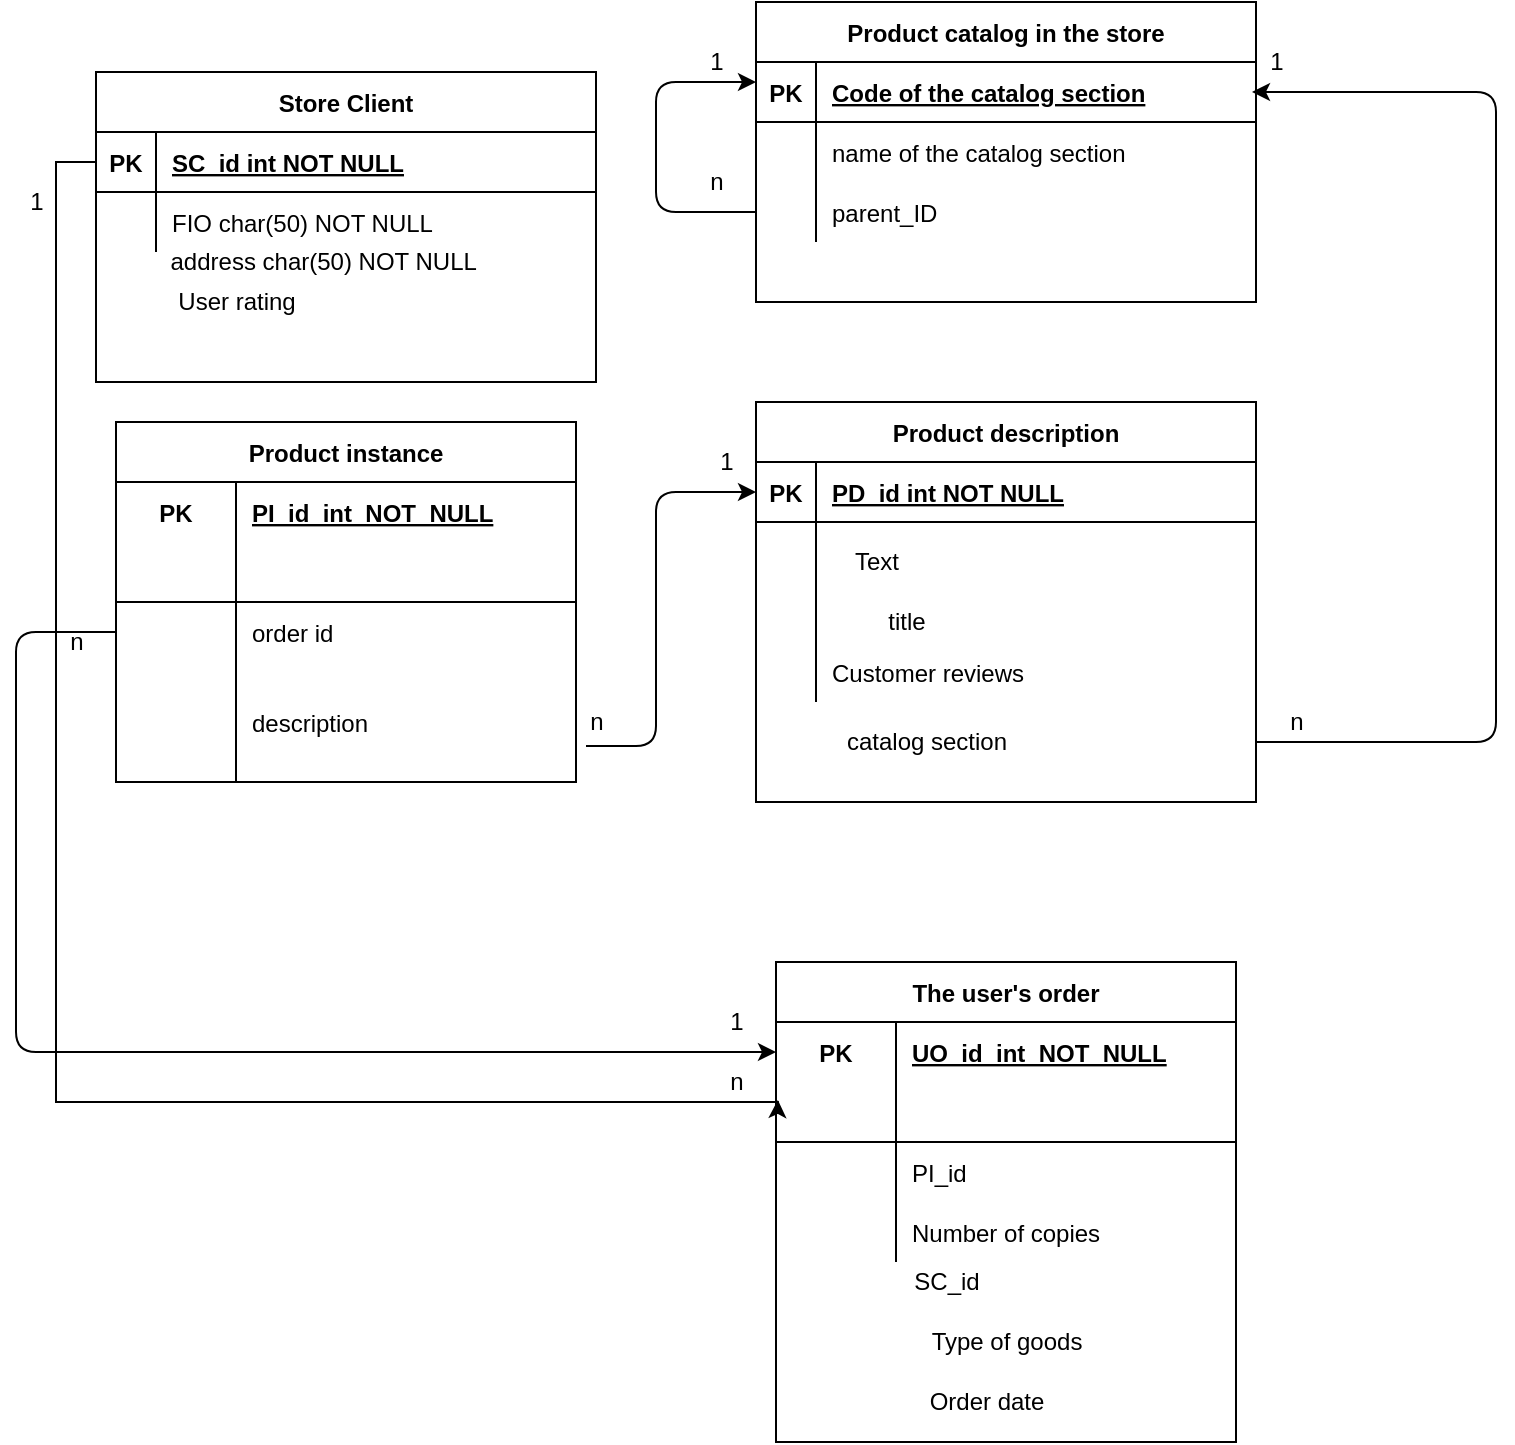 <mxfile version="13.10.1" type="github"><diagram id="R2lEEEUBdFMjLlhIrx00" name="Page-1"><mxGraphModel dx="868" dy="466" grid="1" gridSize="10" guides="1" tooltips="1" connect="1" arrows="1" fold="1" page="1" pageScale="1" pageWidth="850" pageHeight="1100" math="0" shadow="0" extFonts="Permanent Marker^https://fonts.googleapis.com/css?family=Permanent+Marker"><root><mxCell id="0"/><mxCell id="1" parent="0"/><mxCell id="C-vyLk0tnHw3VtMMgP7b-2" value="Product catalog in the store" style="shape=table;startSize=30;container=1;collapsible=1;childLayout=tableLayout;fixedRows=1;rowLines=0;fontStyle=1;align=center;resizeLast=1;" parent="1" vertex="1"><mxGeometry x="450" y="90" width="250" height="150" as="geometry"/></mxCell><mxCell id="C-vyLk0tnHw3VtMMgP7b-3" value="" style="shape=partialRectangle;collapsible=0;dropTarget=0;pointerEvents=0;fillColor=none;points=[[0,0.5],[1,0.5]];portConstraint=eastwest;top=0;left=0;right=0;bottom=1;" parent="C-vyLk0tnHw3VtMMgP7b-2" vertex="1"><mxGeometry y="30" width="250" height="30" as="geometry"/></mxCell><mxCell id="C-vyLk0tnHw3VtMMgP7b-4" value="PK" style="shape=partialRectangle;overflow=hidden;connectable=0;fillColor=none;top=0;left=0;bottom=0;right=0;fontStyle=1;" parent="C-vyLk0tnHw3VtMMgP7b-3" vertex="1"><mxGeometry width="30" height="30" as="geometry"/></mxCell><mxCell id="C-vyLk0tnHw3VtMMgP7b-5" value="Code of the catalog section" style="shape=partialRectangle;overflow=hidden;connectable=0;fillColor=none;top=0;left=0;bottom=0;right=0;align=left;spacingLeft=6;fontStyle=5;" parent="C-vyLk0tnHw3VtMMgP7b-3" vertex="1"><mxGeometry x="30" width="220" height="30" as="geometry"/></mxCell><mxCell id="C-vyLk0tnHw3VtMMgP7b-6" value="" style="shape=partialRectangle;collapsible=0;dropTarget=0;pointerEvents=0;fillColor=none;points=[[0,0.5],[1,0.5]];portConstraint=eastwest;top=0;left=0;right=0;bottom=0;" parent="C-vyLk0tnHw3VtMMgP7b-2" vertex="1"><mxGeometry y="60" width="250" height="30" as="geometry"/></mxCell><mxCell id="C-vyLk0tnHw3VtMMgP7b-7" value="" style="shape=partialRectangle;overflow=hidden;connectable=0;fillColor=none;top=0;left=0;bottom=0;right=0;" parent="C-vyLk0tnHw3VtMMgP7b-6" vertex="1"><mxGeometry width="30" height="30" as="geometry"/></mxCell><mxCell id="C-vyLk0tnHw3VtMMgP7b-8" value="name of the catalog section" style="shape=partialRectangle;overflow=hidden;connectable=0;fillColor=none;top=0;left=0;bottom=0;right=0;align=left;spacingLeft=6;" parent="C-vyLk0tnHw3VtMMgP7b-6" vertex="1"><mxGeometry x="30" width="220" height="30" as="geometry"/></mxCell><mxCell id="C-vyLk0tnHw3VtMMgP7b-9" value="" style="shape=partialRectangle;collapsible=0;dropTarget=0;pointerEvents=0;fillColor=none;points=[[0,0.5],[1,0.5]];portConstraint=eastwest;top=0;left=0;right=0;bottom=0;" parent="C-vyLk0tnHw3VtMMgP7b-2" vertex="1"><mxGeometry y="90" width="250" height="30" as="geometry"/></mxCell><mxCell id="C-vyLk0tnHw3VtMMgP7b-10" value="" style="shape=partialRectangle;overflow=hidden;connectable=0;fillColor=none;top=0;left=0;bottom=0;right=0;" parent="C-vyLk0tnHw3VtMMgP7b-9" vertex="1"><mxGeometry width="30" height="30" as="geometry"/></mxCell><mxCell id="C-vyLk0tnHw3VtMMgP7b-11" value="parent_ID" style="shape=partialRectangle;overflow=hidden;connectable=0;fillColor=none;top=0;left=0;bottom=0;right=0;align=left;spacingLeft=6;" parent="C-vyLk0tnHw3VtMMgP7b-9" vertex="1"><mxGeometry x="30" width="220" height="30" as="geometry"/></mxCell><mxCell id="C-vyLk0tnHw3VtMMgP7b-13" value="Product description" style="shape=table;startSize=30;container=1;collapsible=1;childLayout=tableLayout;fixedRows=1;rowLines=0;fontStyle=1;align=center;resizeLast=1;" parent="1" vertex="1"><mxGeometry x="450" y="290" width="250" height="200" as="geometry"/></mxCell><mxCell id="C-vyLk0tnHw3VtMMgP7b-14" value="" style="shape=partialRectangle;collapsible=0;dropTarget=0;pointerEvents=0;fillColor=none;points=[[0,0.5],[1,0.5]];portConstraint=eastwest;top=0;left=0;right=0;bottom=1;" parent="C-vyLk0tnHw3VtMMgP7b-13" vertex="1"><mxGeometry y="30" width="250" height="30" as="geometry"/></mxCell><mxCell id="C-vyLk0tnHw3VtMMgP7b-15" value="PK" style="shape=partialRectangle;overflow=hidden;connectable=0;fillColor=none;top=0;left=0;bottom=0;right=0;fontStyle=1;" parent="C-vyLk0tnHw3VtMMgP7b-14" vertex="1"><mxGeometry width="30" height="30" as="geometry"/></mxCell><mxCell id="C-vyLk0tnHw3VtMMgP7b-16" value="PD_id int NOT NULL " style="shape=partialRectangle;overflow=hidden;connectable=0;fillColor=none;top=0;left=0;bottom=0;right=0;align=left;spacingLeft=6;fontStyle=5;" parent="C-vyLk0tnHw3VtMMgP7b-14" vertex="1"><mxGeometry x="30" width="220" height="30" as="geometry"/></mxCell><mxCell id="C-vyLk0tnHw3VtMMgP7b-17" value="" style="shape=partialRectangle;collapsible=0;dropTarget=0;pointerEvents=0;fillColor=none;points=[[0,0.5],[1,0.5]];portConstraint=eastwest;top=0;left=0;right=0;bottom=0;" parent="C-vyLk0tnHw3VtMMgP7b-13" vertex="1"><mxGeometry y="60" width="250" height="60" as="geometry"/></mxCell><mxCell id="C-vyLk0tnHw3VtMMgP7b-18" value="" style="shape=partialRectangle;overflow=hidden;connectable=0;fillColor=none;top=0;left=0;bottom=0;right=0;" parent="C-vyLk0tnHw3VtMMgP7b-17" vertex="1"><mxGeometry width="30" height="60" as="geometry"/></mxCell><mxCell id="C-vyLk0tnHw3VtMMgP7b-19" value="" style="shape=partialRectangle;overflow=hidden;connectable=0;fillColor=none;top=0;left=0;bottom=0;right=0;align=left;spacingLeft=6;" parent="C-vyLk0tnHw3VtMMgP7b-17" vertex="1"><mxGeometry x="30" width="220" height="60" as="geometry"/></mxCell><mxCell id="C-vyLk0tnHw3VtMMgP7b-20" value="" style="shape=partialRectangle;collapsible=0;dropTarget=0;pointerEvents=0;fillColor=none;points=[[0,0.5],[1,0.5]];portConstraint=eastwest;top=0;left=0;right=0;bottom=0;" parent="C-vyLk0tnHw3VtMMgP7b-13" vertex="1"><mxGeometry y="120" width="250" height="30" as="geometry"/></mxCell><mxCell id="C-vyLk0tnHw3VtMMgP7b-21" value="" style="shape=partialRectangle;overflow=hidden;connectable=0;fillColor=none;top=0;left=0;bottom=0;right=0;" parent="C-vyLk0tnHw3VtMMgP7b-20" vertex="1"><mxGeometry width="30" height="30" as="geometry"/></mxCell><mxCell id="C-vyLk0tnHw3VtMMgP7b-22" value="Customer reviews" style="shape=partialRectangle;overflow=hidden;connectable=0;fillColor=none;top=0;left=0;bottom=0;right=0;align=left;spacingLeft=6;" parent="C-vyLk0tnHw3VtMMgP7b-20" vertex="1"><mxGeometry x="30" width="220" height="30" as="geometry"/></mxCell><mxCell id="C-vyLk0tnHw3VtMMgP7b-23" value="Store Client" style="shape=table;startSize=30;container=1;collapsible=1;childLayout=tableLayout;fixedRows=1;rowLines=0;fontStyle=1;align=center;resizeLast=1;" parent="1" vertex="1"><mxGeometry x="120" y="125" width="250" height="155" as="geometry"/></mxCell><mxCell id="C-vyLk0tnHw3VtMMgP7b-24" value="" style="shape=partialRectangle;collapsible=0;dropTarget=0;pointerEvents=0;fillColor=none;points=[[0,0.5],[1,0.5]];portConstraint=eastwest;top=0;left=0;right=0;bottom=1;" parent="C-vyLk0tnHw3VtMMgP7b-23" vertex="1"><mxGeometry y="30" width="250" height="30" as="geometry"/></mxCell><mxCell id="C-vyLk0tnHw3VtMMgP7b-25" value="PK" style="shape=partialRectangle;overflow=hidden;connectable=0;fillColor=none;top=0;left=0;bottom=0;right=0;fontStyle=1;" parent="C-vyLk0tnHw3VtMMgP7b-24" vertex="1"><mxGeometry width="30" height="30" as="geometry"/></mxCell><mxCell id="C-vyLk0tnHw3VtMMgP7b-26" value="SC_id int NOT NULL " style="shape=partialRectangle;overflow=hidden;connectable=0;fillColor=none;top=0;left=0;bottom=0;right=0;align=left;spacingLeft=6;fontStyle=5;" parent="C-vyLk0tnHw3VtMMgP7b-24" vertex="1"><mxGeometry x="30" width="220" height="30" as="geometry"/></mxCell><mxCell id="C-vyLk0tnHw3VtMMgP7b-27" value="" style="shape=partialRectangle;collapsible=0;dropTarget=0;pointerEvents=0;fillColor=none;points=[[0,0.5],[1,0.5]];portConstraint=eastwest;top=0;left=0;right=0;bottom=0;" parent="C-vyLk0tnHw3VtMMgP7b-23" vertex="1"><mxGeometry y="60" width="250" height="30" as="geometry"/></mxCell><mxCell id="C-vyLk0tnHw3VtMMgP7b-28" value="" style="shape=partialRectangle;overflow=hidden;connectable=0;fillColor=none;top=0;left=0;bottom=0;right=0;" parent="C-vyLk0tnHw3VtMMgP7b-27" vertex="1"><mxGeometry width="30" height="30" as="geometry"/></mxCell><mxCell id="C-vyLk0tnHw3VtMMgP7b-29" value="FIO char(50) NOT NULL" style="shape=partialRectangle;overflow=hidden;connectable=0;fillColor=none;top=0;left=0;bottom=0;right=0;align=left;spacingLeft=6;" parent="C-vyLk0tnHw3VtMMgP7b-27" vertex="1"><mxGeometry x="30" width="220" height="30" as="geometry"/></mxCell><mxCell id="X3OVvvddGoi0neVBCTq2-1" value="Product instance" style="shape=table;startSize=30;container=1;collapsible=1;childLayout=tableLayout;fixedRows=1;rowLines=0;fontStyle=1;align=center;resizeLast=1;" parent="1" vertex="1"><mxGeometry x="130" y="300" width="230" height="180" as="geometry"/></mxCell><mxCell id="X3OVvvddGoi0neVBCTq2-2" value="" style="shape=partialRectangle;collapsible=0;dropTarget=0;pointerEvents=0;fillColor=none;top=0;left=0;bottom=0;right=0;points=[[0,0.5],[1,0.5]];portConstraint=eastwest;" parent="X3OVvvddGoi0neVBCTq2-1" vertex="1"><mxGeometry y="30" width="230" height="30" as="geometry"/></mxCell><mxCell id="X3OVvvddGoi0neVBCTq2-3" value="PK" style="shape=partialRectangle;connectable=0;fillColor=none;top=0;left=0;bottom=0;right=0;fontStyle=1;overflow=hidden;" parent="X3OVvvddGoi0neVBCTq2-2" vertex="1"><mxGeometry width="60" height="30" as="geometry"/></mxCell><mxCell id="X3OVvvddGoi0neVBCTq2-4" value="PI_id_int_NOT_NULL" style="shape=partialRectangle;connectable=0;fillColor=none;top=0;left=0;bottom=0;right=0;align=left;spacingLeft=6;fontStyle=5;overflow=hidden;" parent="X3OVvvddGoi0neVBCTq2-2" vertex="1"><mxGeometry x="60" width="170" height="30" as="geometry"/></mxCell><mxCell id="X3OVvvddGoi0neVBCTq2-5" value="" style="shape=partialRectangle;collapsible=0;dropTarget=0;pointerEvents=0;fillColor=none;top=0;left=0;bottom=1;right=0;points=[[0,0.5],[1,0.5]];portConstraint=eastwest;" parent="X3OVvvddGoi0neVBCTq2-1" vertex="1"><mxGeometry y="60" width="230" height="30" as="geometry"/></mxCell><mxCell id="X3OVvvddGoi0neVBCTq2-6" value="" style="shape=partialRectangle;connectable=0;fillColor=none;top=0;left=0;bottom=0;right=0;fontStyle=1;overflow=hidden;" parent="X3OVvvddGoi0neVBCTq2-5" vertex="1"><mxGeometry width="60" height="30" as="geometry"/></mxCell><mxCell id="X3OVvvddGoi0neVBCTq2-7" value="" style="shape=partialRectangle;connectable=0;fillColor=none;top=0;left=0;bottom=0;right=0;align=left;spacingLeft=6;fontStyle=5;overflow=hidden;" parent="X3OVvvddGoi0neVBCTq2-5" vertex="1"><mxGeometry x="60" width="170" height="30" as="geometry"/></mxCell><mxCell id="X3OVvvddGoi0neVBCTq2-8" value="" style="shape=partialRectangle;collapsible=0;dropTarget=0;pointerEvents=0;fillColor=none;top=0;left=0;bottom=0;right=0;points=[[0,0.5],[1,0.5]];portConstraint=eastwest;" parent="X3OVvvddGoi0neVBCTq2-1" vertex="1"><mxGeometry y="90" width="230" height="30" as="geometry"/></mxCell><mxCell id="X3OVvvddGoi0neVBCTq2-9" value="" style="shape=partialRectangle;connectable=0;fillColor=none;top=0;left=0;bottom=0;right=0;editable=1;overflow=hidden;" parent="X3OVvvddGoi0neVBCTq2-8" vertex="1"><mxGeometry width="60" height="30" as="geometry"/></mxCell><mxCell id="X3OVvvddGoi0neVBCTq2-10" value="order id" style="shape=partialRectangle;connectable=0;fillColor=none;top=0;left=0;bottom=0;right=0;align=left;spacingLeft=6;overflow=hidden;" parent="X3OVvvddGoi0neVBCTq2-8" vertex="1"><mxGeometry x="60" width="170" height="30" as="geometry"/></mxCell><mxCell id="X3OVvvddGoi0neVBCTq2-11" value="" style="shape=partialRectangle;collapsible=0;dropTarget=0;pointerEvents=0;fillColor=none;top=0;left=0;bottom=0;right=0;points=[[0,0.5],[1,0.5]];portConstraint=eastwest;" parent="X3OVvvddGoi0neVBCTq2-1" vertex="1"><mxGeometry y="120" width="230" height="60" as="geometry"/></mxCell><mxCell id="X3OVvvddGoi0neVBCTq2-12" value="" style="shape=partialRectangle;connectable=0;fillColor=none;top=0;left=0;bottom=0;right=0;editable=1;overflow=hidden;" parent="X3OVvvddGoi0neVBCTq2-11" vertex="1"><mxGeometry width="60" height="60" as="geometry"/></mxCell><mxCell id="X3OVvvddGoi0neVBCTq2-13" value="description" style="shape=partialRectangle;connectable=0;fillColor=none;top=0;left=0;bottom=0;right=0;align=left;spacingLeft=6;overflow=hidden;" parent="X3OVvvddGoi0neVBCTq2-11" vertex="1"><mxGeometry x="60" width="170" height="60" as="geometry"/></mxCell><mxCell id="X3OVvvddGoi0neVBCTq2-14" value="The user's order" style="shape=table;startSize=30;container=1;collapsible=1;childLayout=tableLayout;fixedRows=1;rowLines=0;fontStyle=1;align=center;resizeLast=1;" parent="1" vertex="1"><mxGeometry x="460" y="570" width="230" height="240" as="geometry"/></mxCell><mxCell id="X3OVvvddGoi0neVBCTq2-15" value="" style="shape=partialRectangle;collapsible=0;dropTarget=0;pointerEvents=0;fillColor=none;top=0;left=0;bottom=0;right=0;points=[[0,0.5],[1,0.5]];portConstraint=eastwest;" parent="X3OVvvddGoi0neVBCTq2-14" vertex="1"><mxGeometry y="30" width="230" height="30" as="geometry"/></mxCell><mxCell id="X3OVvvddGoi0neVBCTq2-16" value="PK" style="shape=partialRectangle;connectable=0;fillColor=none;top=0;left=0;bottom=0;right=0;fontStyle=1;overflow=hidden;" parent="X3OVvvddGoi0neVBCTq2-15" vertex="1"><mxGeometry width="60" height="30" as="geometry"/></mxCell><mxCell id="X3OVvvddGoi0neVBCTq2-17" value="UO_id_int_NOT_NULL" style="shape=partialRectangle;connectable=0;fillColor=none;top=0;left=0;bottom=0;right=0;align=left;spacingLeft=6;fontStyle=5;overflow=hidden;" parent="X3OVvvddGoi0neVBCTq2-15" vertex="1"><mxGeometry x="60" width="170" height="30" as="geometry"/></mxCell><mxCell id="X3OVvvddGoi0neVBCTq2-18" value="" style="shape=partialRectangle;collapsible=0;dropTarget=0;pointerEvents=0;fillColor=none;top=0;left=0;bottom=1;right=0;points=[[0,0.5],[1,0.5]];portConstraint=eastwest;" parent="X3OVvvddGoi0neVBCTq2-14" vertex="1"><mxGeometry y="60" width="230" height="30" as="geometry"/></mxCell><mxCell id="X3OVvvddGoi0neVBCTq2-19" value="" style="shape=partialRectangle;connectable=0;fillColor=none;top=0;left=0;bottom=0;right=0;fontStyle=1;overflow=hidden;" parent="X3OVvvddGoi0neVBCTq2-18" vertex="1"><mxGeometry width="60" height="30" as="geometry"/></mxCell><mxCell id="X3OVvvddGoi0neVBCTq2-20" value="" style="shape=partialRectangle;connectable=0;fillColor=none;top=0;left=0;bottom=0;right=0;align=left;spacingLeft=6;fontStyle=5;overflow=hidden;" parent="X3OVvvddGoi0neVBCTq2-18" vertex="1"><mxGeometry x="60" width="170" height="30" as="geometry"/></mxCell><mxCell id="X3OVvvddGoi0neVBCTq2-21" value="" style="shape=partialRectangle;collapsible=0;dropTarget=0;pointerEvents=0;fillColor=none;top=0;left=0;bottom=0;right=0;points=[[0,0.5],[1,0.5]];portConstraint=eastwest;" parent="X3OVvvddGoi0neVBCTq2-14" vertex="1"><mxGeometry y="90" width="230" height="30" as="geometry"/></mxCell><mxCell id="X3OVvvddGoi0neVBCTq2-22" value="" style="shape=partialRectangle;connectable=0;fillColor=none;top=0;left=0;bottom=0;right=0;editable=1;overflow=hidden;" parent="X3OVvvddGoi0neVBCTq2-21" vertex="1"><mxGeometry width="60" height="30" as="geometry"/></mxCell><mxCell id="X3OVvvddGoi0neVBCTq2-23" value="PI_id" style="shape=partialRectangle;connectable=0;fillColor=none;top=0;left=0;bottom=0;right=0;align=left;spacingLeft=6;overflow=hidden;" parent="X3OVvvddGoi0neVBCTq2-21" vertex="1"><mxGeometry x="60" width="170" height="30" as="geometry"/></mxCell><mxCell id="X3OVvvddGoi0neVBCTq2-24" value="" style="shape=partialRectangle;collapsible=0;dropTarget=0;pointerEvents=0;fillColor=none;top=0;left=0;bottom=0;right=0;points=[[0,0.5],[1,0.5]];portConstraint=eastwest;" parent="X3OVvvddGoi0neVBCTq2-14" vertex="1"><mxGeometry y="120" width="230" height="30" as="geometry"/></mxCell><mxCell id="X3OVvvddGoi0neVBCTq2-25" value="" style="shape=partialRectangle;connectable=0;fillColor=none;top=0;left=0;bottom=0;right=0;editable=1;overflow=hidden;" parent="X3OVvvddGoi0neVBCTq2-24" vertex="1"><mxGeometry width="60" height="30" as="geometry"/></mxCell><mxCell id="X3OVvvddGoi0neVBCTq2-26" value="Number of copies" style="shape=partialRectangle;connectable=0;fillColor=none;top=0;left=0;bottom=0;right=0;align=left;spacingLeft=6;overflow=hidden;" parent="X3OVvvddGoi0neVBCTq2-24" vertex="1"><mxGeometry x="60" width="170" height="30" as="geometry"/></mxCell><mxCell id="X3OVvvddGoi0neVBCTq2-27" value="&amp;nbsp;&amp;nbsp;&amp;nbsp;&amp;nbsp;&amp;nbsp;&amp;nbsp;&amp;nbsp;&amp;nbsp;&amp;nbsp;&amp;nbsp;&amp;nbsp;&amp;nbsp;&amp;nbsp;&amp;nbsp;&amp;nbsp;&amp;nbsp;&amp;nbsp;&amp;nbsp;&amp;nbsp; address char(50) NOT NULL" style="text;html=1;align=center;verticalAlign=middle;resizable=0;points=[];autosize=1;" parent="1" vertex="1"><mxGeometry x="80" y="210" width="240" height="20" as="geometry"/></mxCell><mxCell id="X3OVvvddGoi0neVBCTq2-28" value="Order date" style="text;html=1;align=center;verticalAlign=middle;resizable=0;points=[];autosize=1;" parent="1" vertex="1"><mxGeometry x="530" y="780" width="70" height="20" as="geometry"/></mxCell><mxCell id="X3OVvvddGoi0neVBCTq2-29" value="User rating" style="text;html=1;align=center;verticalAlign=middle;resizable=0;points=[];autosize=1;" parent="1" vertex="1"><mxGeometry x="155" y="230" width="70" height="20" as="geometry"/></mxCell><mxCell id="X3OVvvddGoi0neVBCTq2-30" value="" style="edgeStyle=elbowEdgeStyle;elbow=horizontal;endArrow=classic;html=1;exitX=0.25;exitY=1.1;exitDx=0;exitDy=0;entryX=0;entryY=0.5;entryDx=0;entryDy=0;exitPerimeter=0;" parent="1" source="X3OVvvddGoi0neVBCTq2-45" target="C-vyLk0tnHw3VtMMgP7b-14" edge="1"><mxGeometry width="50" height="50" relative="1" as="geometry"><mxPoint x="350" y="410" as="sourcePoint"/><mxPoint x="450" y="420" as="targetPoint"/><Array as="points"><mxPoint x="400" y="345"/><mxPoint x="390" y="270"/></Array></mxGeometry></mxCell><mxCell id="X3OVvvddGoi0neVBCTq2-31" value="&amp;nbsp;&amp;nbsp;&amp;nbsp;&amp;nbsp;&amp;nbsp; SC_id" style="text;html=1;align=center;verticalAlign=middle;resizable=0;points=[];autosize=1;" parent="1" vertex="1"><mxGeometry x="500" y="720" width="70" height="20" as="geometry"/></mxCell><mxCell id="X3OVvvddGoi0neVBCTq2-32" value="" style="edgeStyle=elbowEdgeStyle;elbow=horizontal;endArrow=classic;html=1;entryX=-0.1;entryY=1.25;entryDx=0;entryDy=0;entryPerimeter=0;" parent="1" target="X3OVvvddGoi0neVBCTq2-41" edge="1"><mxGeometry width="50" height="50" relative="1" as="geometry"><mxPoint x="700" y="460" as="sourcePoint"/><mxPoint x="730" y="270" as="targetPoint"/><Array as="points"><mxPoint x="820" y="320"/></Array></mxGeometry></mxCell><mxCell id="X3OVvvddGoi0neVBCTq2-33" style="edgeStyle=orthogonalEdgeStyle;rounded=0;orthogonalLoop=1;jettySize=auto;html=1;exitX=0;exitY=0.5;exitDx=0;exitDy=0;entryX=0.004;entryY=0.3;entryDx=0;entryDy=0;entryPerimeter=0;" parent="1" source="C-vyLk0tnHw3VtMMgP7b-24" edge="1" target="X3OVvvddGoi0neVBCTq2-18"><mxGeometry relative="1" as="geometry"><mxPoint x="460" y="730" as="targetPoint"/><Array as="points"><mxPoint x="100" y="170"/><mxPoint x="100" y="640"/></Array></mxGeometry></mxCell><mxCell id="X3OVvvddGoi0neVBCTq2-34" value="1" style="text;html=1;align=center;verticalAlign=middle;resizable=0;points=[];autosize=1;" parent="1" vertex="1"><mxGeometry x="80" y="180" width="20" height="20" as="geometry"/></mxCell><mxCell id="X3OVvvddGoi0neVBCTq2-35" value="n" style="text;html=1;align=center;verticalAlign=middle;resizable=0;points=[];autosize=1;" parent="1" vertex="1"><mxGeometry x="430" y="620" width="20" height="20" as="geometry"/></mxCell><mxCell id="X3OVvvddGoi0neVBCTq2-36" value="" style="edgeStyle=elbowEdgeStyle;elbow=horizontal;endArrow=classic;html=1;exitX=0;exitY=0.5;exitDx=0;exitDy=0;entryX=0;entryY=0.5;entryDx=0;entryDy=0;" parent="1" source="X3OVvvddGoi0neVBCTq2-8" target="X3OVvvddGoi0neVBCTq2-15" edge="1"><mxGeometry width="50" height="50" relative="1" as="geometry"><mxPoint x="190" y="490" as="sourcePoint"/><mxPoint x="310" y="560" as="targetPoint"/><Array as="points"><mxPoint x="80" y="500"/></Array></mxGeometry></mxCell><mxCell id="X3OVvvddGoi0neVBCTq2-37" value="1" style="text;html=1;align=center;verticalAlign=middle;resizable=0;points=[];autosize=1;" parent="1" vertex="1"><mxGeometry x="430" y="590" width="20" height="20" as="geometry"/></mxCell><mxCell id="X3OVvvddGoi0neVBCTq2-38" value="n" style="text;html=1;align=center;verticalAlign=middle;resizable=0;points=[];autosize=1;" parent="1" vertex="1"><mxGeometry x="100" y="400" width="20" height="20" as="geometry"/></mxCell><mxCell id="X3OVvvddGoi0neVBCTq2-40" value="n" style="text;html=1;align=center;verticalAlign=middle;resizable=0;points=[];autosize=1;" parent="1" vertex="1"><mxGeometry x="710" y="440" width="20" height="20" as="geometry"/></mxCell><mxCell id="X3OVvvddGoi0neVBCTq2-41" value="1" style="text;html=1;align=center;verticalAlign=middle;resizable=0;points=[];autosize=1;" parent="1" vertex="1"><mxGeometry x="700" y="110" width="20" height="20" as="geometry"/></mxCell><mxCell id="X3OVvvddGoi0neVBCTq2-42" value="1" style="text;html=1;align=center;verticalAlign=middle;resizable=0;points=[];autosize=1;" parent="1" vertex="1"><mxGeometry x="425" y="310" width="20" height="20" as="geometry"/></mxCell><mxCell id="X3OVvvddGoi0neVBCTq2-45" value="n" style="text;html=1;align=center;verticalAlign=middle;resizable=0;points=[];autosize=1;" parent="1" vertex="1"><mxGeometry x="360" y="440" width="20" height="20" as="geometry"/></mxCell><mxCell id="X3OVvvddGoi0neVBCTq2-65" value="catalog section" style="text;html=1;align=center;verticalAlign=middle;resizable=0;points=[];autosize=1;" parent="1" vertex="1"><mxGeometry x="485" y="450" width="100" height="20" as="geometry"/></mxCell><mxCell id="LWHKMdqS_fTTZsX8dLeo-1" value="" style="edgeStyle=elbowEdgeStyle;elbow=horizontal;endArrow=classic;html=1;exitX=0;exitY=0.5;exitDx=0;exitDy=0;" parent="1" source="C-vyLk0tnHw3VtMMgP7b-9" edge="1"><mxGeometry width="50" height="50" relative="1" as="geometry"><mxPoint x="400" y="180" as="sourcePoint"/><mxPoint x="450" y="130" as="targetPoint"/><Array as="points"><mxPoint x="400" y="150"/></Array></mxGeometry></mxCell><mxCell id="LWHKMdqS_fTTZsX8dLeo-2" value="n" style="text;html=1;align=center;verticalAlign=middle;resizable=0;points=[];autosize=1;" parent="1" vertex="1"><mxGeometry x="420" y="170" width="20" height="20" as="geometry"/></mxCell><mxCell id="LWHKMdqS_fTTZsX8dLeo-3" value="1" style="text;html=1;align=center;verticalAlign=middle;resizable=0;points=[];autosize=1;" parent="1" vertex="1"><mxGeometry x="420" y="110" width="20" height="20" as="geometry"/></mxCell><mxCell id="LWHKMdqS_fTTZsX8dLeo-4" value="Type of goods" style="text;html=1;align=center;verticalAlign=middle;resizable=0;points=[];autosize=1;" parent="1" vertex="1"><mxGeometry x="530" y="750" width="90" height="20" as="geometry"/></mxCell><mxCell id="LWHKMdqS_fTTZsX8dLeo-5" value="title" style="text;html=1;align=center;verticalAlign=middle;resizable=0;points=[];autosize=1;" parent="1" vertex="1"><mxGeometry x="510" y="390" width="30" height="20" as="geometry"/></mxCell><mxCell id="LWHKMdqS_fTTZsX8dLeo-6" value="Text" style="text;html=1;align=center;verticalAlign=middle;resizable=0;points=[];autosize=1;" parent="1" vertex="1"><mxGeometry x="490" y="360" width="40" height="20" as="geometry"/></mxCell></root></mxGraphModel></diagram></mxfile>